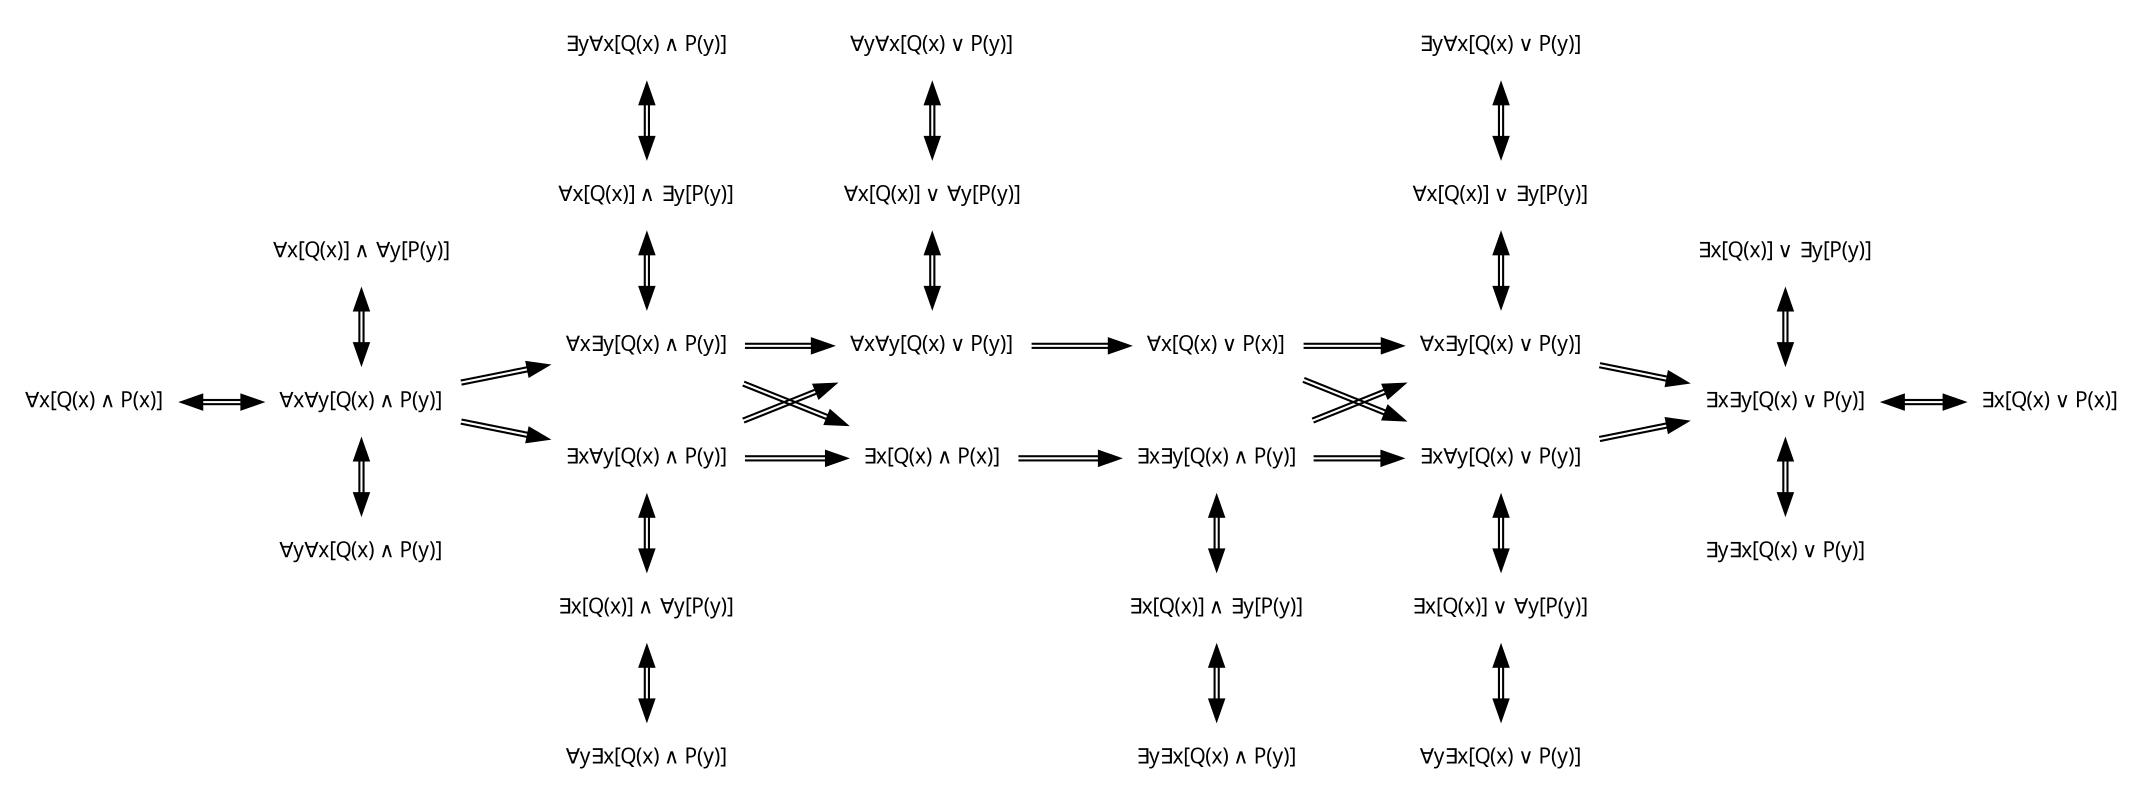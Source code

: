 digraph{
    node[fontname="Consola", fontsize="10"];
    edge[fontname="Consola", fontsize="10"];
    graph[fontname="Consola", fontsize="10", charset="utf-8"];
    graph[compound="true", clusterrank="global", newrank="true"];

    node[shape="plaintext"];
    edge[color="black:black"];
    graph[pagedir="TL", rankdir="LR"];

        {rank="same"; AxM[label="∀x[Q(x) ∧ P(x)]"];}
        {rank="same"; AxMAy[label="∀x[Q(x)] ∧ ∀y[P(y)]"]; AxAyM[label="∀x∀y[Q(x) ∧ P(y)]"]; AyAxM[label="∀y∀x[Q(x) ∧ P(y)]"];}
        {rank="same"; EyAxM[label="∃y∀x[Q(x) ∧ P(y)]"]; AxMEy[label="∀x[Q(x)] ∧ ∃y[P(y)]"]; AxEyM[label="∀x∃y[Q(x) ∧ P(y)]"]; ExAyM[label="∃x∀y[Q(x) ∧ P(y)]"];   ExMAy[label="∃x[Q(x)] ∧ ∀y[P(y)]"]; AyExM[label="∀y∃x[Q(x) ∧ P(y)]"];}
        {rank="same"; AyAxW[label="∀y∀x[Q(x) ∨ P(y)]"]; AxWAy[label="∀x[Q(x)] ∨ ∀y[P(y)]"]; AxAyW[label="∀x∀y[Q(x) ∨ P(y)]"]; ExM[label="∃x[Q(x) ∧ P(x)]"];}
        {rank="same"; AxW[label="∀x[Q(x) ∨ P(x)]"]; ExEyM[label="∃x∃y[Q(x) ∧ P(y)]"];   ExMEy[label="∃x[Q(x)] ∧ ∃y[P(y)]"]; EyExM[label="∃y∃x[Q(x) ∧ P(y)]"]}
        {rank="same"; EyAxW[label="∃y∀x[Q(x) ∨ P(y)]"]; AxWEy[label="∀x[Q(x)] ∨ ∃y[P(y)]"]; AxEyW[label="∀x∃y[Q(x) ∨ P(y)]"]; ExAyW[label="∃x∀y[Q(x) ∨ P(y)]"];   ExWAy[label="∃x[Q(x)] ∨ ∀y[P(y)]"]; AyExW[label="∀y∃x[Q(x) ∨ P(y)]"];}
        {rank="same"; ExWEy[label="∃x[Q(x)] ∨ ∃y[P(y)]"]; ExEyW[label="∃x∃y[Q(x) ∨ P(y)]"]; EyExW[label="∃y∃x[Q(x) ∨ P(y)]"];}
        {rank="same"; ExW[label="∃x[Q(x) ∨ P(x)]"];}

                                AxMAy->AxAyM[dir="both", minlen=2]; EyAxM->AxMEy[dir="both", minlen=2]; AyAxW->AxWAy[dir="both", minlen=2]; AxW->ExEyM[style="invis"];          EyAxW->AxWEy[dir="both", minlen=2]; ExWEy->ExEyW[dir="both", minlen=2];
                                AxAyM->AyAxM[dir="both", minlen=2]; AxMEy->AxEyM[dir="both", minlen=2]; AxWAy->AxAyW[dir="both", minlen=2]; ExEyM->ExMEy[dir="both", minlen=2]; AxWEy->AxEyW[dir="both", minlen=2]; ExEyW->EyExW[dir="both", minlen=2];
                                                                    AxEyM->ExAyM[style="invis"];        AxAyW->ExM[style="invis"];          ExMEy->EyExM[dir="both", minlen=2]; AxEyW->ExAyW[style="invis"];
                                                                    ExAyM->ExMAy[dir="both", minlen=2];                                                                         ExAyW->ExWAy[dir="both", minlen=2];
                                                                    ExMAy->AyExM[dir="both", minlen=2];                                                                         ExWAy->AyExW[dir="both", minlen=2];

        AxM->AxAyM[dir="both"]; AxAyM->AxEyM;                       AxEyM->AxAyW;                       AxAyW->AxW;                         AxW->AxEyW;                         AxEyW->ExEyW;                       ExEyW->ExW[dir="both"];
                                AxAyM->ExAyM;                       ExAyM->ExM;                         ExM->ExEyM;                         ExEyM->ExAyW;                       ExAyW->ExEyW;

                                                                    AxEyM->ExM;                                                             AxW->ExAyW;
                                                                    ExAyM->AxAyW;                                                           ExEyM->AxEyW;
}
